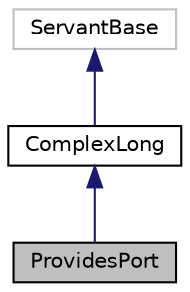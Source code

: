 digraph "ProvidesPort"
{
 // INTERACTIVE_SVG=YES
  edge [fontname="Helvetica",fontsize="10",labelfontname="Helvetica",labelfontsize="10"];
  node [fontname="Helvetica",fontsize="10",shape=record];
  Node1 [label="ProvidesPort",height=0.2,width=0.4,color="black", fillcolor="grey75", style="filled", fontcolor="black"];
  Node2 -> Node1 [dir="back",color="midnightblue",fontsize="10",style="solid",fontname="Helvetica"];
  Node2 [label="ComplexLong",height=0.2,width=0.4,color="black", fillcolor="white", style="filled",URL="$class_p_o_a___standard_interfaces_1_1_complex_long.html"];
  Node3 -> Node2 [dir="back",color="midnightblue",fontsize="10",style="solid",fontname="Helvetica"];
  Node3 [label="ServantBase",height=0.2,width=0.4,color="grey75", fillcolor="white", style="filled"];
}
